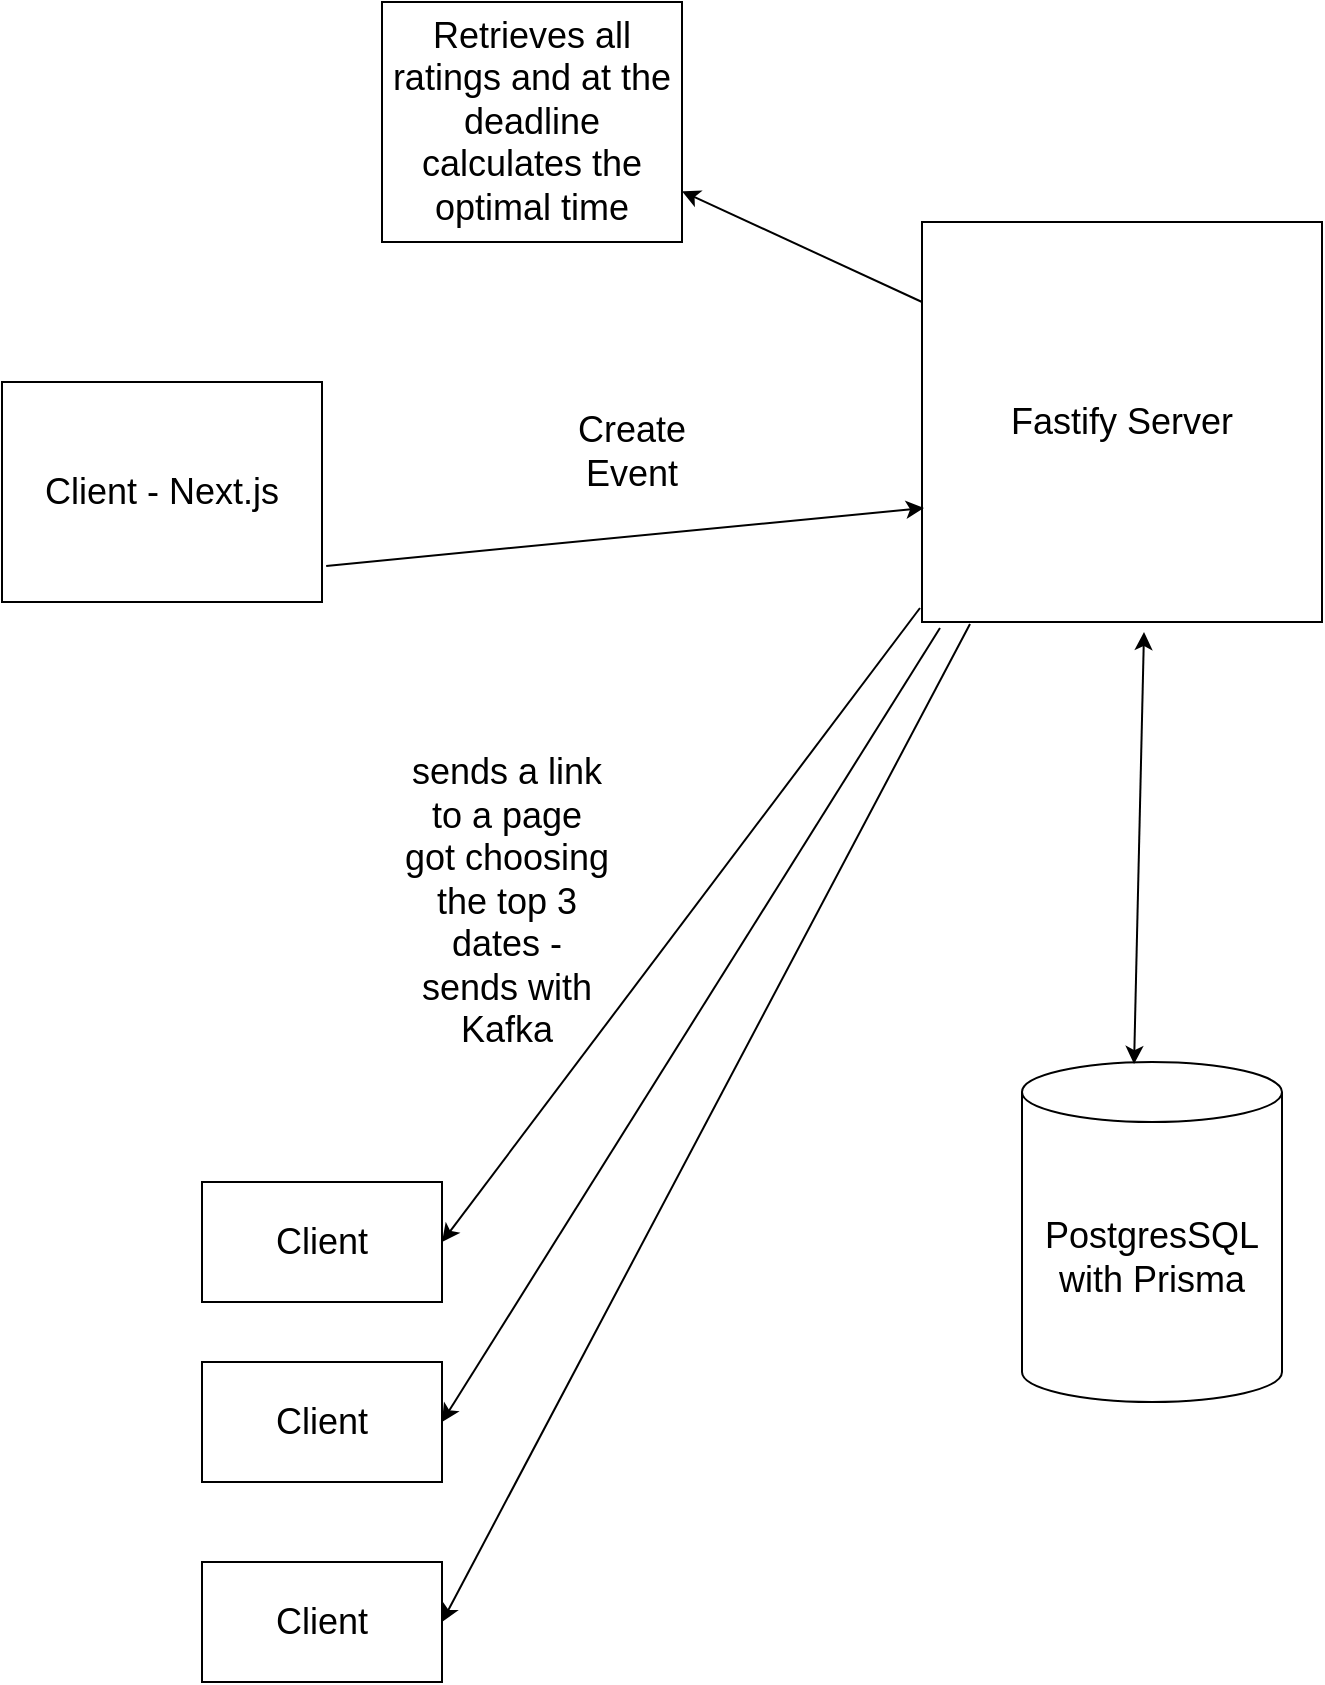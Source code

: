 <mxfile>
    <diagram id="iWp6BG8oKHWG9Fflwykt" name="Page-1">
        <mxGraphModel dx="1105" dy="803" grid="1" gridSize="10" guides="1" tooltips="1" connect="1" arrows="1" fold="1" page="1" pageScale="1" pageWidth="850" pageHeight="1100" math="0" shadow="0">
            <root>
                <mxCell id="0"/>
                <mxCell id="1" parent="0"/>
                <mxCell id="3" value="&lt;font style=&quot;&quot;&gt;&lt;span style=&quot;font-size: 18px;&quot;&gt;Client - Next.js&lt;/span&gt;&lt;font size=&quot;1&quot;&gt;&lt;br&gt;&lt;/font&gt;&lt;/font&gt;" style="rounded=0;whiteSpace=wrap;html=1;" vertex="1" parent="1">
                    <mxGeometry x="80" y="230" width="160" height="110" as="geometry"/>
                </mxCell>
                <mxCell id="4" value="Fastify Server" style="whiteSpace=wrap;html=1;aspect=fixed;fontSize=18;" vertex="1" parent="1">
                    <mxGeometry x="540" y="150" width="200" height="200" as="geometry"/>
                </mxCell>
                <mxCell id="5" value="PostgresSQL&lt;br&gt;with Prisma" style="shape=cylinder3;whiteSpace=wrap;html=1;boundedLbl=1;backgroundOutline=1;size=15;fontSize=18;" vertex="1" parent="1">
                    <mxGeometry x="590" y="570" width="130" height="170" as="geometry"/>
                </mxCell>
                <mxCell id="11" value="" style="endArrow=classic;startArrow=classic;html=1;fontSize=18;entryX=0.555;entryY=1.025;entryDx=0;entryDy=0;entryPerimeter=0;exitX=0.431;exitY=0.006;exitDx=0;exitDy=0;exitPerimeter=0;" edge="1" parent="1" source="5" target="4">
                    <mxGeometry width="50" height="50" relative="1" as="geometry">
                        <mxPoint x="400" y="470" as="sourcePoint"/>
                        <mxPoint x="450" y="420" as="targetPoint"/>
                        <Array as="points"/>
                    </mxGeometry>
                </mxCell>
                <mxCell id="13" value="Create Event" style="text;html=1;strokeColor=none;fillColor=none;align=center;verticalAlign=middle;whiteSpace=wrap;rounded=0;fontSize=18;" vertex="1" parent="1">
                    <mxGeometry x="365" y="250" width="60" height="30" as="geometry"/>
                </mxCell>
                <mxCell id="14" value="" style="endArrow=classic;html=1;fontSize=18;" edge="1" parent="1" target="15">
                    <mxGeometry width="50" height="50" relative="1" as="geometry">
                        <mxPoint x="540" y="190" as="sourcePoint"/>
                        <mxPoint x="440" y="130" as="targetPoint"/>
                    </mxGeometry>
                </mxCell>
                <mxCell id="15" value="Retrieves all ratings and at the deadline calculates the optimal time" style="rounded=0;whiteSpace=wrap;html=1;fontSize=18;" vertex="1" parent="1">
                    <mxGeometry x="270" y="40" width="150" height="120" as="geometry"/>
                </mxCell>
                <mxCell id="16" value="" style="endArrow=classic;html=1;fontSize=18;exitX=1.013;exitY=0.836;exitDx=0;exitDy=0;exitPerimeter=0;entryX=0.005;entryY=0.715;entryDx=0;entryDy=0;entryPerimeter=0;" edge="1" parent="1" source="3" target="4">
                    <mxGeometry width="50" height="50" relative="1" as="geometry">
                        <mxPoint x="330" y="370" as="sourcePoint"/>
                        <mxPoint x="380" y="320" as="targetPoint"/>
                    </mxGeometry>
                </mxCell>
                <mxCell id="17" value="Client" style="rounded=0;whiteSpace=wrap;html=1;fontSize=18;" vertex="1" parent="1">
                    <mxGeometry x="180" y="630" width="120" height="60" as="geometry"/>
                </mxCell>
                <mxCell id="18" value="Client" style="rounded=0;whiteSpace=wrap;html=1;fontSize=18;" vertex="1" parent="1">
                    <mxGeometry x="180" y="720" width="120" height="60" as="geometry"/>
                </mxCell>
                <mxCell id="19" value="Client" style="rounded=0;whiteSpace=wrap;html=1;fontSize=18;" vertex="1" parent="1">
                    <mxGeometry x="180" y="820" width="120" height="60" as="geometry"/>
                </mxCell>
                <mxCell id="20" value="" style="endArrow=classic;html=1;fontSize=18;exitX=-0.005;exitY=0.965;exitDx=0;exitDy=0;exitPerimeter=0;entryX=1;entryY=0.5;entryDx=0;entryDy=0;" edge="1" parent="1" source="4" target="17">
                    <mxGeometry width="50" height="50" relative="1" as="geometry">
                        <mxPoint x="400" y="460" as="sourcePoint"/>
                        <mxPoint x="450" y="410" as="targetPoint"/>
                    </mxGeometry>
                </mxCell>
                <mxCell id="21" value="" style="endArrow=classic;html=1;fontSize=18;exitX=-0.005;exitY=0.965;exitDx=0;exitDy=0;exitPerimeter=0;entryX=1;entryY=0.5;entryDx=0;entryDy=0;" edge="1" parent="1" target="18">
                    <mxGeometry width="50" height="50" relative="1" as="geometry">
                        <mxPoint x="549" y="353" as="sourcePoint"/>
                        <mxPoint x="230" y="540" as="targetPoint"/>
                    </mxGeometry>
                </mxCell>
                <mxCell id="22" value="" style="endArrow=classic;html=1;fontSize=18;exitX=0.12;exitY=1.005;exitDx=0;exitDy=0;exitPerimeter=0;entryX=1;entryY=0.5;entryDx=0;entryDy=0;" edge="1" parent="1" source="4" target="19">
                    <mxGeometry width="50" height="50" relative="1" as="geometry">
                        <mxPoint x="559" y="363" as="sourcePoint"/>
                        <mxPoint x="240" y="550" as="targetPoint"/>
                    </mxGeometry>
                </mxCell>
                <mxCell id="23" value="sends a link to a page got choosing the top 3 dates - sends with Kafka" style="text;html=1;strokeColor=none;fillColor=none;align=center;verticalAlign=middle;whiteSpace=wrap;rounded=0;fontSize=18;" vertex="1" parent="1">
                    <mxGeometry x="280" y="400" width="105" height="180" as="geometry"/>
                </mxCell>
            </root>
        </mxGraphModel>
    </diagram>
</mxfile>